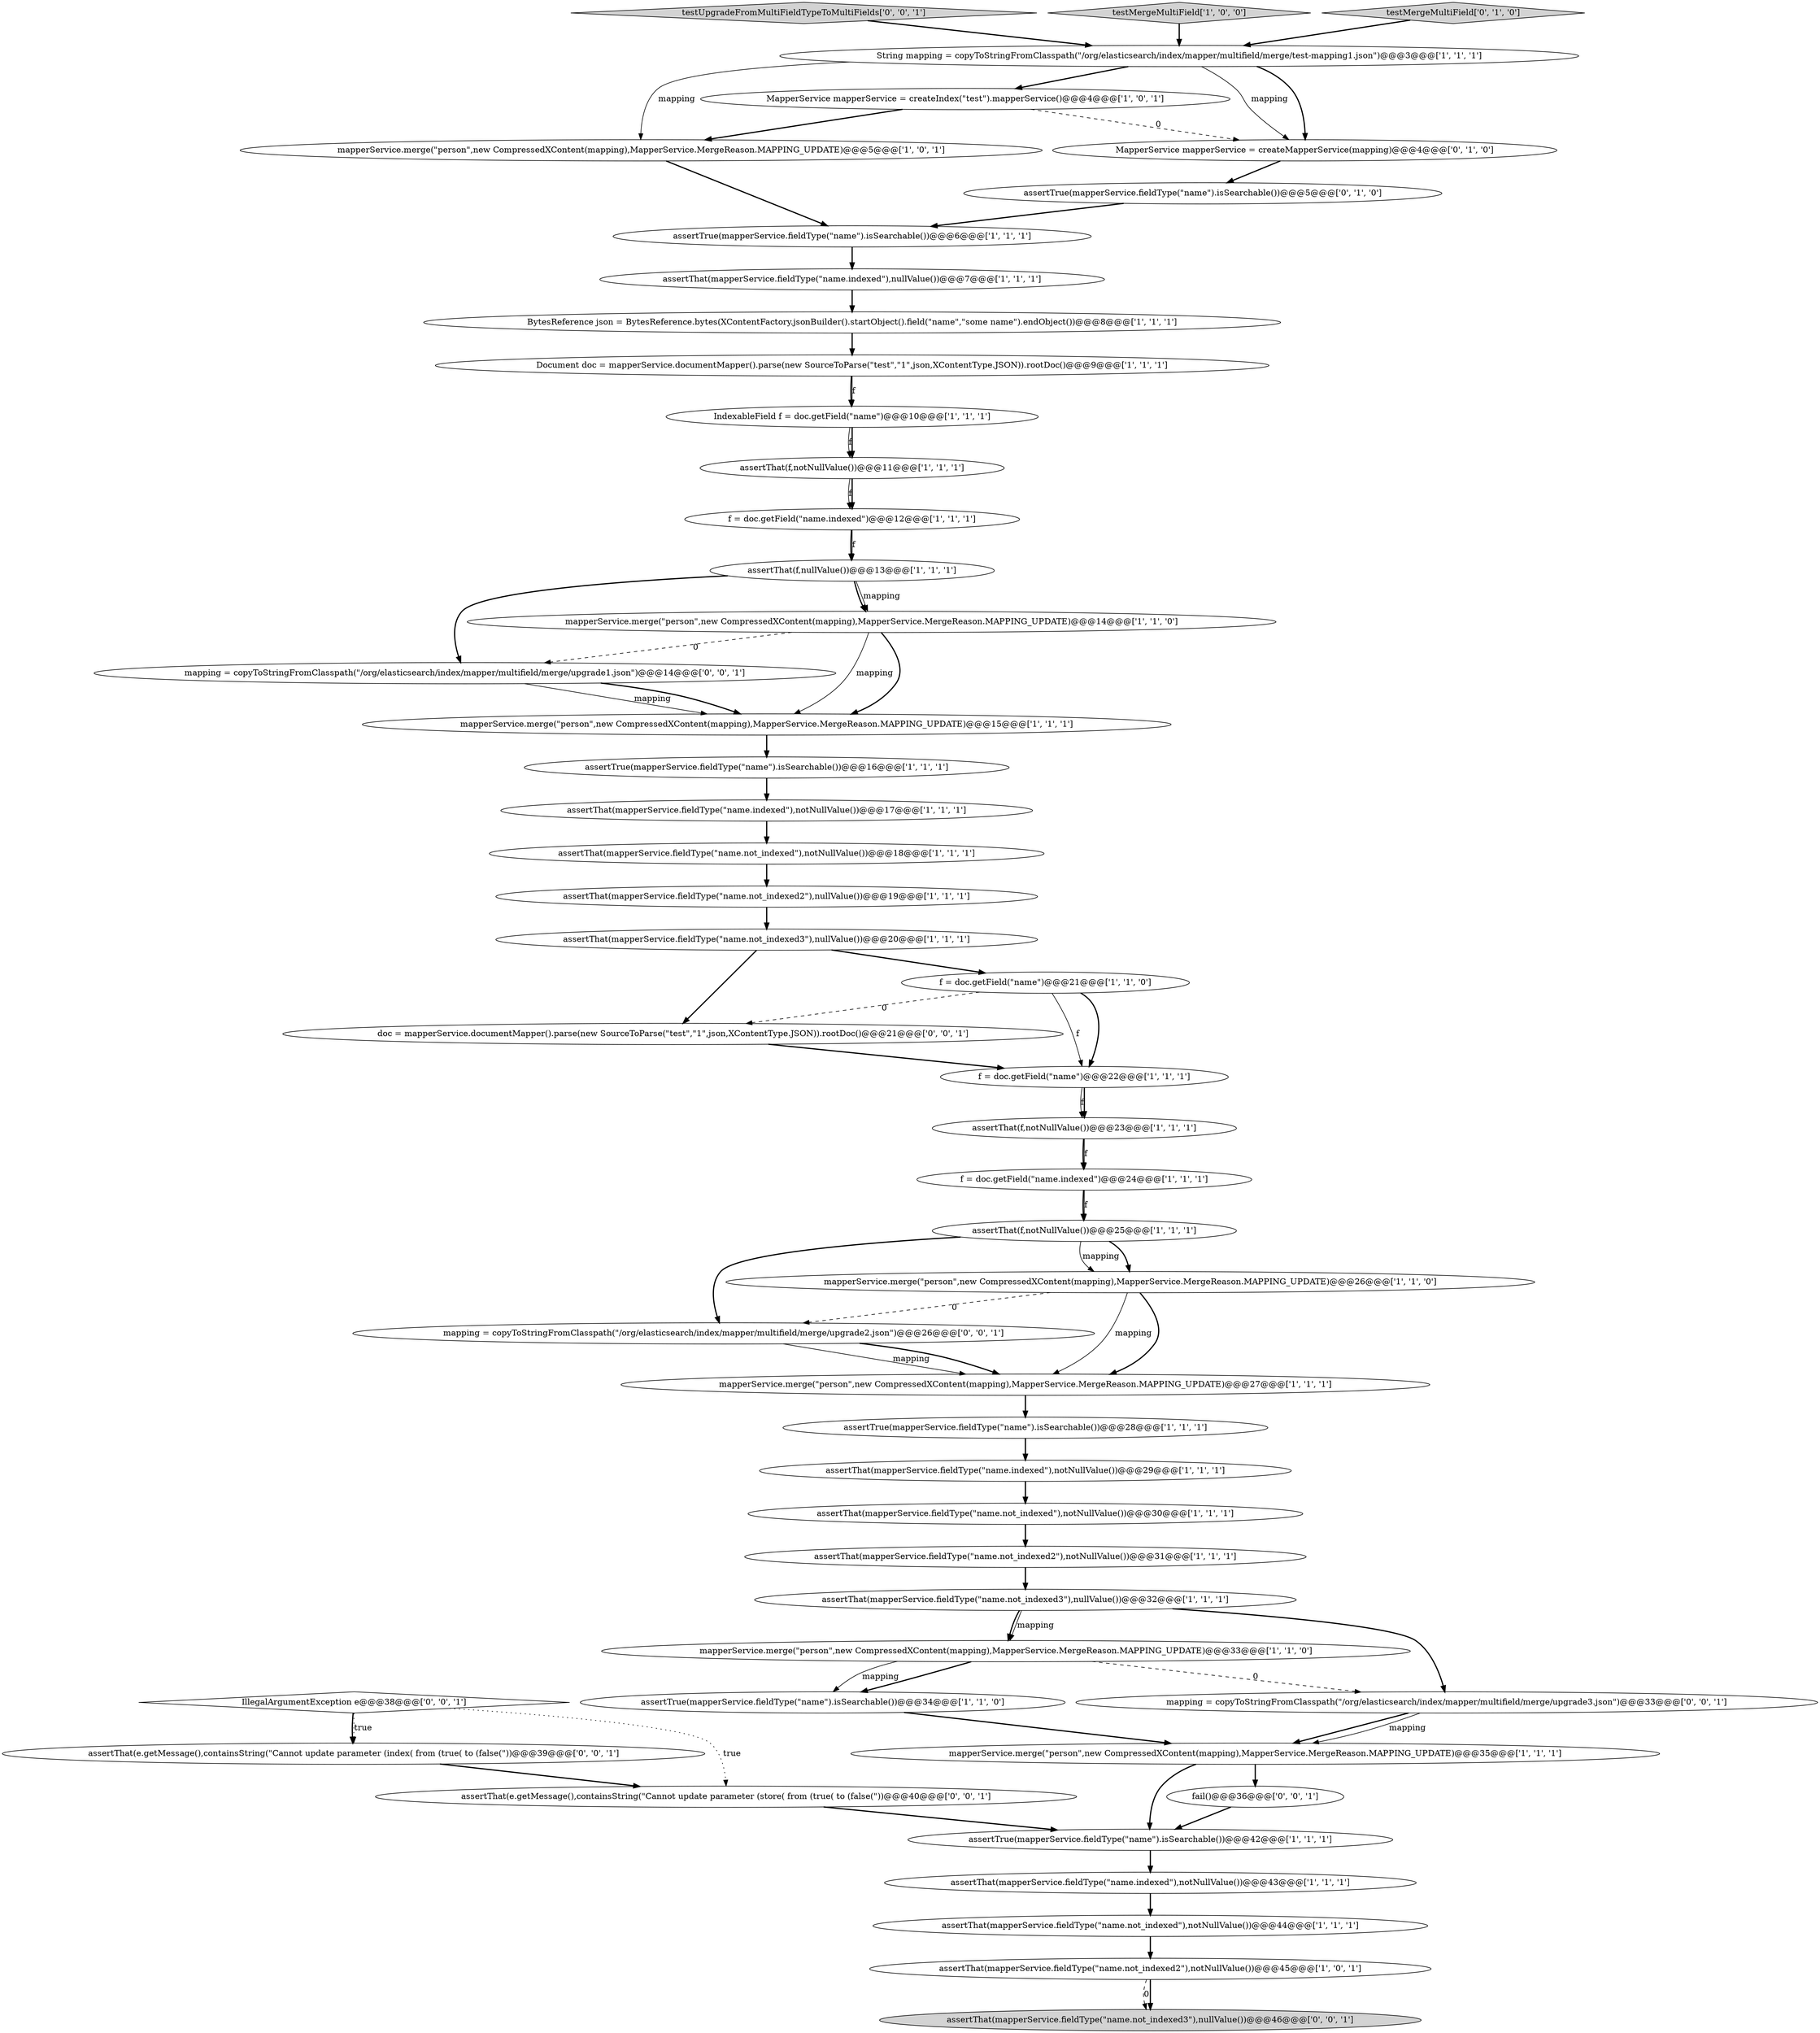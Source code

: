 digraph {
10 [style = filled, label = "mapperService.merge(\"person\",new CompressedXContent(mapping),MapperService.MergeReason.MAPPING_UPDATE)@@@26@@@['1', '1', '0']", fillcolor = white, shape = ellipse image = "AAA0AAABBB1BBB"];
12 [style = filled, label = "assertTrue(mapperService.fieldType(\"name\").isSearchable())@@@6@@@['1', '1', '1']", fillcolor = white, shape = ellipse image = "AAA0AAABBB1BBB"];
1 [style = filled, label = "mapperService.merge(\"person\",new CompressedXContent(mapping),MapperService.MergeReason.MAPPING_UPDATE)@@@33@@@['1', '1', '0']", fillcolor = white, shape = ellipse image = "AAA0AAABBB1BBB"];
28 [style = filled, label = "f = doc.getField(\"name\")@@@22@@@['1', '1', '1']", fillcolor = white, shape = ellipse image = "AAA0AAABBB1BBB"];
11 [style = filled, label = "assertThat(mapperService.fieldType(\"name.not_indexed2\"),notNullValue())@@@45@@@['1', '0', '1']", fillcolor = white, shape = ellipse image = "AAA0AAABBB1BBB"];
20 [style = filled, label = "assertThat(f,nullValue())@@@13@@@['1', '1', '1']", fillcolor = white, shape = ellipse image = "AAA0AAABBB1BBB"];
46 [style = filled, label = "mapping = copyToStringFromClasspath(\"/org/elasticsearch/index/mapper/multifield/merge/upgrade3.json\")@@@33@@@['0', '0', '1']", fillcolor = white, shape = ellipse image = "AAA0AAABBB3BBB"];
50 [style = filled, label = "doc = mapperService.documentMapper().parse(new SourceToParse(\"test\",\"1\",json,XContentType.JSON)).rootDoc()@@@21@@@['0', '0', '1']", fillcolor = white, shape = ellipse image = "AAA0AAABBB3BBB"];
24 [style = filled, label = "assertThat(mapperService.fieldType(\"name.indexed\"),notNullValue())@@@43@@@['1', '1', '1']", fillcolor = white, shape = ellipse image = "AAA0AAABBB1BBB"];
19 [style = filled, label = "IndexableField f = doc.getField(\"name\")@@@10@@@['1', '1', '1']", fillcolor = white, shape = ellipse image = "AAA0AAABBB1BBB"];
48 [style = filled, label = "assertThat(e.getMessage(),containsString(\"Cannot update parameter (index( from (true( to (false(\"))@@@39@@@['0', '0', '1']", fillcolor = white, shape = ellipse image = "AAA0AAABBB3BBB"];
15 [style = filled, label = "assertTrue(mapperService.fieldType(\"name\").isSearchable())@@@28@@@['1', '1', '1']", fillcolor = white, shape = ellipse image = "AAA0AAABBB1BBB"];
9 [style = filled, label = "assertTrue(mapperService.fieldType(\"name\").isSearchable())@@@34@@@['1', '1', '0']", fillcolor = white, shape = ellipse image = "AAA0AAABBB1BBB"];
49 [style = filled, label = "assertThat(e.getMessage(),containsString(\"Cannot update parameter (store( from (true( to (false(\"))@@@40@@@['0', '0', '1']", fillcolor = white, shape = ellipse image = "AAA0AAABBB3BBB"];
17 [style = filled, label = "Document doc = mapperService.documentMapper().parse(new SourceToParse(\"test\",\"1\",json,XContentType.JSON)).rootDoc()@@@9@@@['1', '1', '1']", fillcolor = white, shape = ellipse image = "AAA0AAABBB1BBB"];
4 [style = filled, label = "f = doc.getField(\"name\")@@@21@@@['1', '1', '0']", fillcolor = white, shape = ellipse image = "AAA0AAABBB1BBB"];
0 [style = filled, label = "mapperService.merge(\"person\",new CompressedXContent(mapping),MapperService.MergeReason.MAPPING_UPDATE)@@@14@@@['1', '1', '0']", fillcolor = white, shape = ellipse image = "AAA0AAABBB1BBB"];
16 [style = filled, label = "assertThat(mapperService.fieldType(\"name.not_indexed2\"),nullValue())@@@19@@@['1', '1', '1']", fillcolor = white, shape = ellipse image = "AAA0AAABBB1BBB"];
26 [style = filled, label = "assertThat(mapperService.fieldType(\"name.not_indexed2\"),notNullValue())@@@31@@@['1', '1', '1']", fillcolor = white, shape = ellipse image = "AAA0AAABBB1BBB"];
47 [style = filled, label = "testUpgradeFromMultiFieldTypeToMultiFields['0', '0', '1']", fillcolor = lightgray, shape = diamond image = "AAA0AAABBB3BBB"];
25 [style = filled, label = "assertThat(mapperService.fieldType(\"name.not_indexed\"),notNullValue())@@@44@@@['1', '1', '1']", fillcolor = white, shape = ellipse image = "AAA0AAABBB1BBB"];
32 [style = filled, label = "String mapping = copyToStringFromClasspath(\"/org/elasticsearch/index/mapper/multifield/merge/test-mapping1.json\")@@@3@@@['1', '1', '1']", fillcolor = white, shape = ellipse image = "AAA0AAABBB1BBB"];
33 [style = filled, label = "assertTrue(mapperService.fieldType(\"name\").isSearchable())@@@42@@@['1', '1', '1']", fillcolor = white, shape = ellipse image = "AAA0AAABBB1BBB"];
23 [style = filled, label = "assertThat(mapperService.fieldType(\"name.indexed\"),nullValue())@@@7@@@['1', '1', '1']", fillcolor = white, shape = ellipse image = "AAA0AAABBB1BBB"];
13 [style = filled, label = "f = doc.getField(\"name.indexed\")@@@12@@@['1', '1', '1']", fillcolor = white, shape = ellipse image = "AAA0AAABBB1BBB"];
18 [style = filled, label = "mapperService.merge(\"person\",new CompressedXContent(mapping),MapperService.MergeReason.MAPPING_UPDATE)@@@15@@@['1', '1', '1']", fillcolor = white, shape = ellipse image = "AAA0AAABBB1BBB"];
5 [style = filled, label = "mapperService.merge(\"person\",new CompressedXContent(mapping),MapperService.MergeReason.MAPPING_UPDATE)@@@27@@@['1', '1', '1']", fillcolor = white, shape = ellipse image = "AAA0AAABBB1BBB"];
44 [style = filled, label = "IllegalArgumentException e@@@38@@@['0', '0', '1']", fillcolor = white, shape = diamond image = "AAA0AAABBB3BBB"];
43 [style = filled, label = "mapping = copyToStringFromClasspath(\"/org/elasticsearch/index/mapper/multifield/merge/upgrade1.json\")@@@14@@@['0', '0', '1']", fillcolor = white, shape = ellipse image = "AAA0AAABBB3BBB"];
27 [style = filled, label = "BytesReference json = BytesReference.bytes(XContentFactory.jsonBuilder().startObject().field(\"name\",\"some name\").endObject())@@@8@@@['1', '1', '1']", fillcolor = white, shape = ellipse image = "AAA0AAABBB1BBB"];
35 [style = filled, label = "assertThat(mapperService.fieldType(\"name.indexed\"),notNullValue())@@@29@@@['1', '1', '1']", fillcolor = white, shape = ellipse image = "AAA0AAABBB1BBB"];
21 [style = filled, label = "mapperService.merge(\"person\",new CompressedXContent(mapping),MapperService.MergeReason.MAPPING_UPDATE)@@@35@@@['1', '1', '1']", fillcolor = white, shape = ellipse image = "AAA0AAABBB1BBB"];
3 [style = filled, label = "mapperService.merge(\"person\",new CompressedXContent(mapping),MapperService.MergeReason.MAPPING_UPDATE)@@@5@@@['1', '0', '1']", fillcolor = white, shape = ellipse image = "AAA0AAABBB1BBB"];
6 [style = filled, label = "assertThat(mapperService.fieldType(\"name.indexed\"),notNullValue())@@@17@@@['1', '1', '1']", fillcolor = white, shape = ellipse image = "AAA0AAABBB1BBB"];
7 [style = filled, label = "assertThat(f,notNullValue())@@@11@@@['1', '1', '1']", fillcolor = white, shape = ellipse image = "AAA0AAABBB1BBB"];
8 [style = filled, label = "assertThat(f,notNullValue())@@@23@@@['1', '1', '1']", fillcolor = white, shape = ellipse image = "AAA0AAABBB1BBB"];
36 [style = filled, label = "assertTrue(mapperService.fieldType(\"name\").isSearchable())@@@16@@@['1', '1', '1']", fillcolor = white, shape = ellipse image = "AAA0AAABBB1BBB"];
37 [style = filled, label = "testMergeMultiField['1', '0', '0']", fillcolor = lightgray, shape = diamond image = "AAA0AAABBB1BBB"];
29 [style = filled, label = "assertThat(mapperService.fieldType(\"name.not_indexed\"),notNullValue())@@@30@@@['1', '1', '1']", fillcolor = white, shape = ellipse image = "AAA0AAABBB1BBB"];
30 [style = filled, label = "assertThat(mapperService.fieldType(\"name.not_indexed3\"),nullValue())@@@32@@@['1', '1', '1']", fillcolor = white, shape = ellipse image = "AAA0AAABBB1BBB"];
39 [style = filled, label = "assertTrue(mapperService.fieldType(\"name\").isSearchable())@@@5@@@['0', '1', '0']", fillcolor = white, shape = ellipse image = "AAA0AAABBB2BBB"];
42 [style = filled, label = "assertThat(mapperService.fieldType(\"name.not_indexed3\"),nullValue())@@@46@@@['0', '0', '1']", fillcolor = lightgray, shape = ellipse image = "AAA0AAABBB3BBB"];
22 [style = filled, label = "assertThat(mapperService.fieldType(\"name.not_indexed\"),notNullValue())@@@18@@@['1', '1', '1']", fillcolor = white, shape = ellipse image = "AAA0AAABBB1BBB"];
34 [style = filled, label = "assertThat(mapperService.fieldType(\"name.not_indexed3\"),nullValue())@@@20@@@['1', '1', '1']", fillcolor = white, shape = ellipse image = "AAA0AAABBB1BBB"];
40 [style = filled, label = "MapperService mapperService = createMapperService(mapping)@@@4@@@['0', '1', '0']", fillcolor = white, shape = ellipse image = "AAA1AAABBB2BBB"];
45 [style = filled, label = "fail()@@@36@@@['0', '0', '1']", fillcolor = white, shape = ellipse image = "AAA0AAABBB3BBB"];
14 [style = filled, label = "f = doc.getField(\"name.indexed\")@@@24@@@['1', '1', '1']", fillcolor = white, shape = ellipse image = "AAA0AAABBB1BBB"];
41 [style = filled, label = "mapping = copyToStringFromClasspath(\"/org/elasticsearch/index/mapper/multifield/merge/upgrade2.json\")@@@26@@@['0', '0', '1']", fillcolor = white, shape = ellipse image = "AAA0AAABBB3BBB"];
2 [style = filled, label = "MapperService mapperService = createIndex(\"test\").mapperService()@@@4@@@['1', '0', '1']", fillcolor = white, shape = ellipse image = "AAA0AAABBB1BBB"];
38 [style = filled, label = "testMergeMultiField['0', '1', '0']", fillcolor = lightgray, shape = diamond image = "AAA0AAABBB2BBB"];
31 [style = filled, label = "assertThat(f,notNullValue())@@@25@@@['1', '1', '1']", fillcolor = white, shape = ellipse image = "AAA0AAABBB1BBB"];
38->32 [style = bold, label=""];
8->14 [style = bold, label=""];
48->49 [style = bold, label=""];
0->43 [style = dashed, label="0"];
1->9 [style = bold, label=""];
45->33 [style = bold, label=""];
8->14 [style = solid, label="f"];
31->10 [style = bold, label=""];
32->40 [style = bold, label=""];
50->28 [style = bold, label=""];
30->46 [style = bold, label=""];
21->33 [style = bold, label=""];
0->18 [style = solid, label="mapping"];
7->13 [style = solid, label="f"];
36->6 [style = bold, label=""];
17->19 [style = bold, label=""];
1->9 [style = solid, label="mapping"];
34->50 [style = bold, label=""];
2->40 [style = dashed, label="0"];
22->16 [style = bold, label=""];
44->48 [style = bold, label=""];
28->8 [style = solid, label="f"];
28->8 [style = bold, label=""];
16->34 [style = bold, label=""];
46->21 [style = bold, label=""];
47->32 [style = bold, label=""];
9->21 [style = bold, label=""];
41->5 [style = solid, label="mapping"];
12->23 [style = bold, label=""];
6->22 [style = bold, label=""];
37->32 [style = bold, label=""];
32->3 [style = solid, label="mapping"];
17->19 [style = solid, label="f"];
11->42 [style = dashed, label="0"];
43->18 [style = solid, label="mapping"];
1->46 [style = dashed, label="0"];
20->0 [style = solid, label="mapping"];
31->10 [style = solid, label="mapping"];
2->3 [style = bold, label=""];
25->11 [style = bold, label=""];
7->13 [style = bold, label=""];
14->31 [style = bold, label=""];
10->5 [style = solid, label="mapping"];
44->48 [style = dotted, label="true"];
34->4 [style = bold, label=""];
4->28 [style = bold, label=""];
4->28 [style = solid, label="f"];
39->12 [style = bold, label=""];
32->2 [style = bold, label=""];
19->7 [style = solid, label="f"];
15->35 [style = bold, label=""];
3->12 [style = bold, label=""];
27->17 [style = bold, label=""];
31->41 [style = bold, label=""];
11->42 [style = bold, label=""];
10->41 [style = dashed, label="0"];
44->49 [style = dotted, label="true"];
32->40 [style = solid, label="mapping"];
30->1 [style = solid, label="mapping"];
35->29 [style = bold, label=""];
49->33 [style = bold, label=""];
4->50 [style = dashed, label="0"];
18->36 [style = bold, label=""];
30->1 [style = bold, label=""];
24->25 [style = bold, label=""];
40->39 [style = bold, label=""];
46->21 [style = solid, label="mapping"];
19->7 [style = bold, label=""];
13->20 [style = bold, label=""];
20->0 [style = bold, label=""];
20->43 [style = bold, label=""];
43->18 [style = bold, label=""];
26->30 [style = bold, label=""];
33->24 [style = bold, label=""];
41->5 [style = bold, label=""];
14->31 [style = solid, label="f"];
0->18 [style = bold, label=""];
10->5 [style = bold, label=""];
21->45 [style = bold, label=""];
13->20 [style = solid, label="f"];
5->15 [style = bold, label=""];
23->27 [style = bold, label=""];
29->26 [style = bold, label=""];
}
